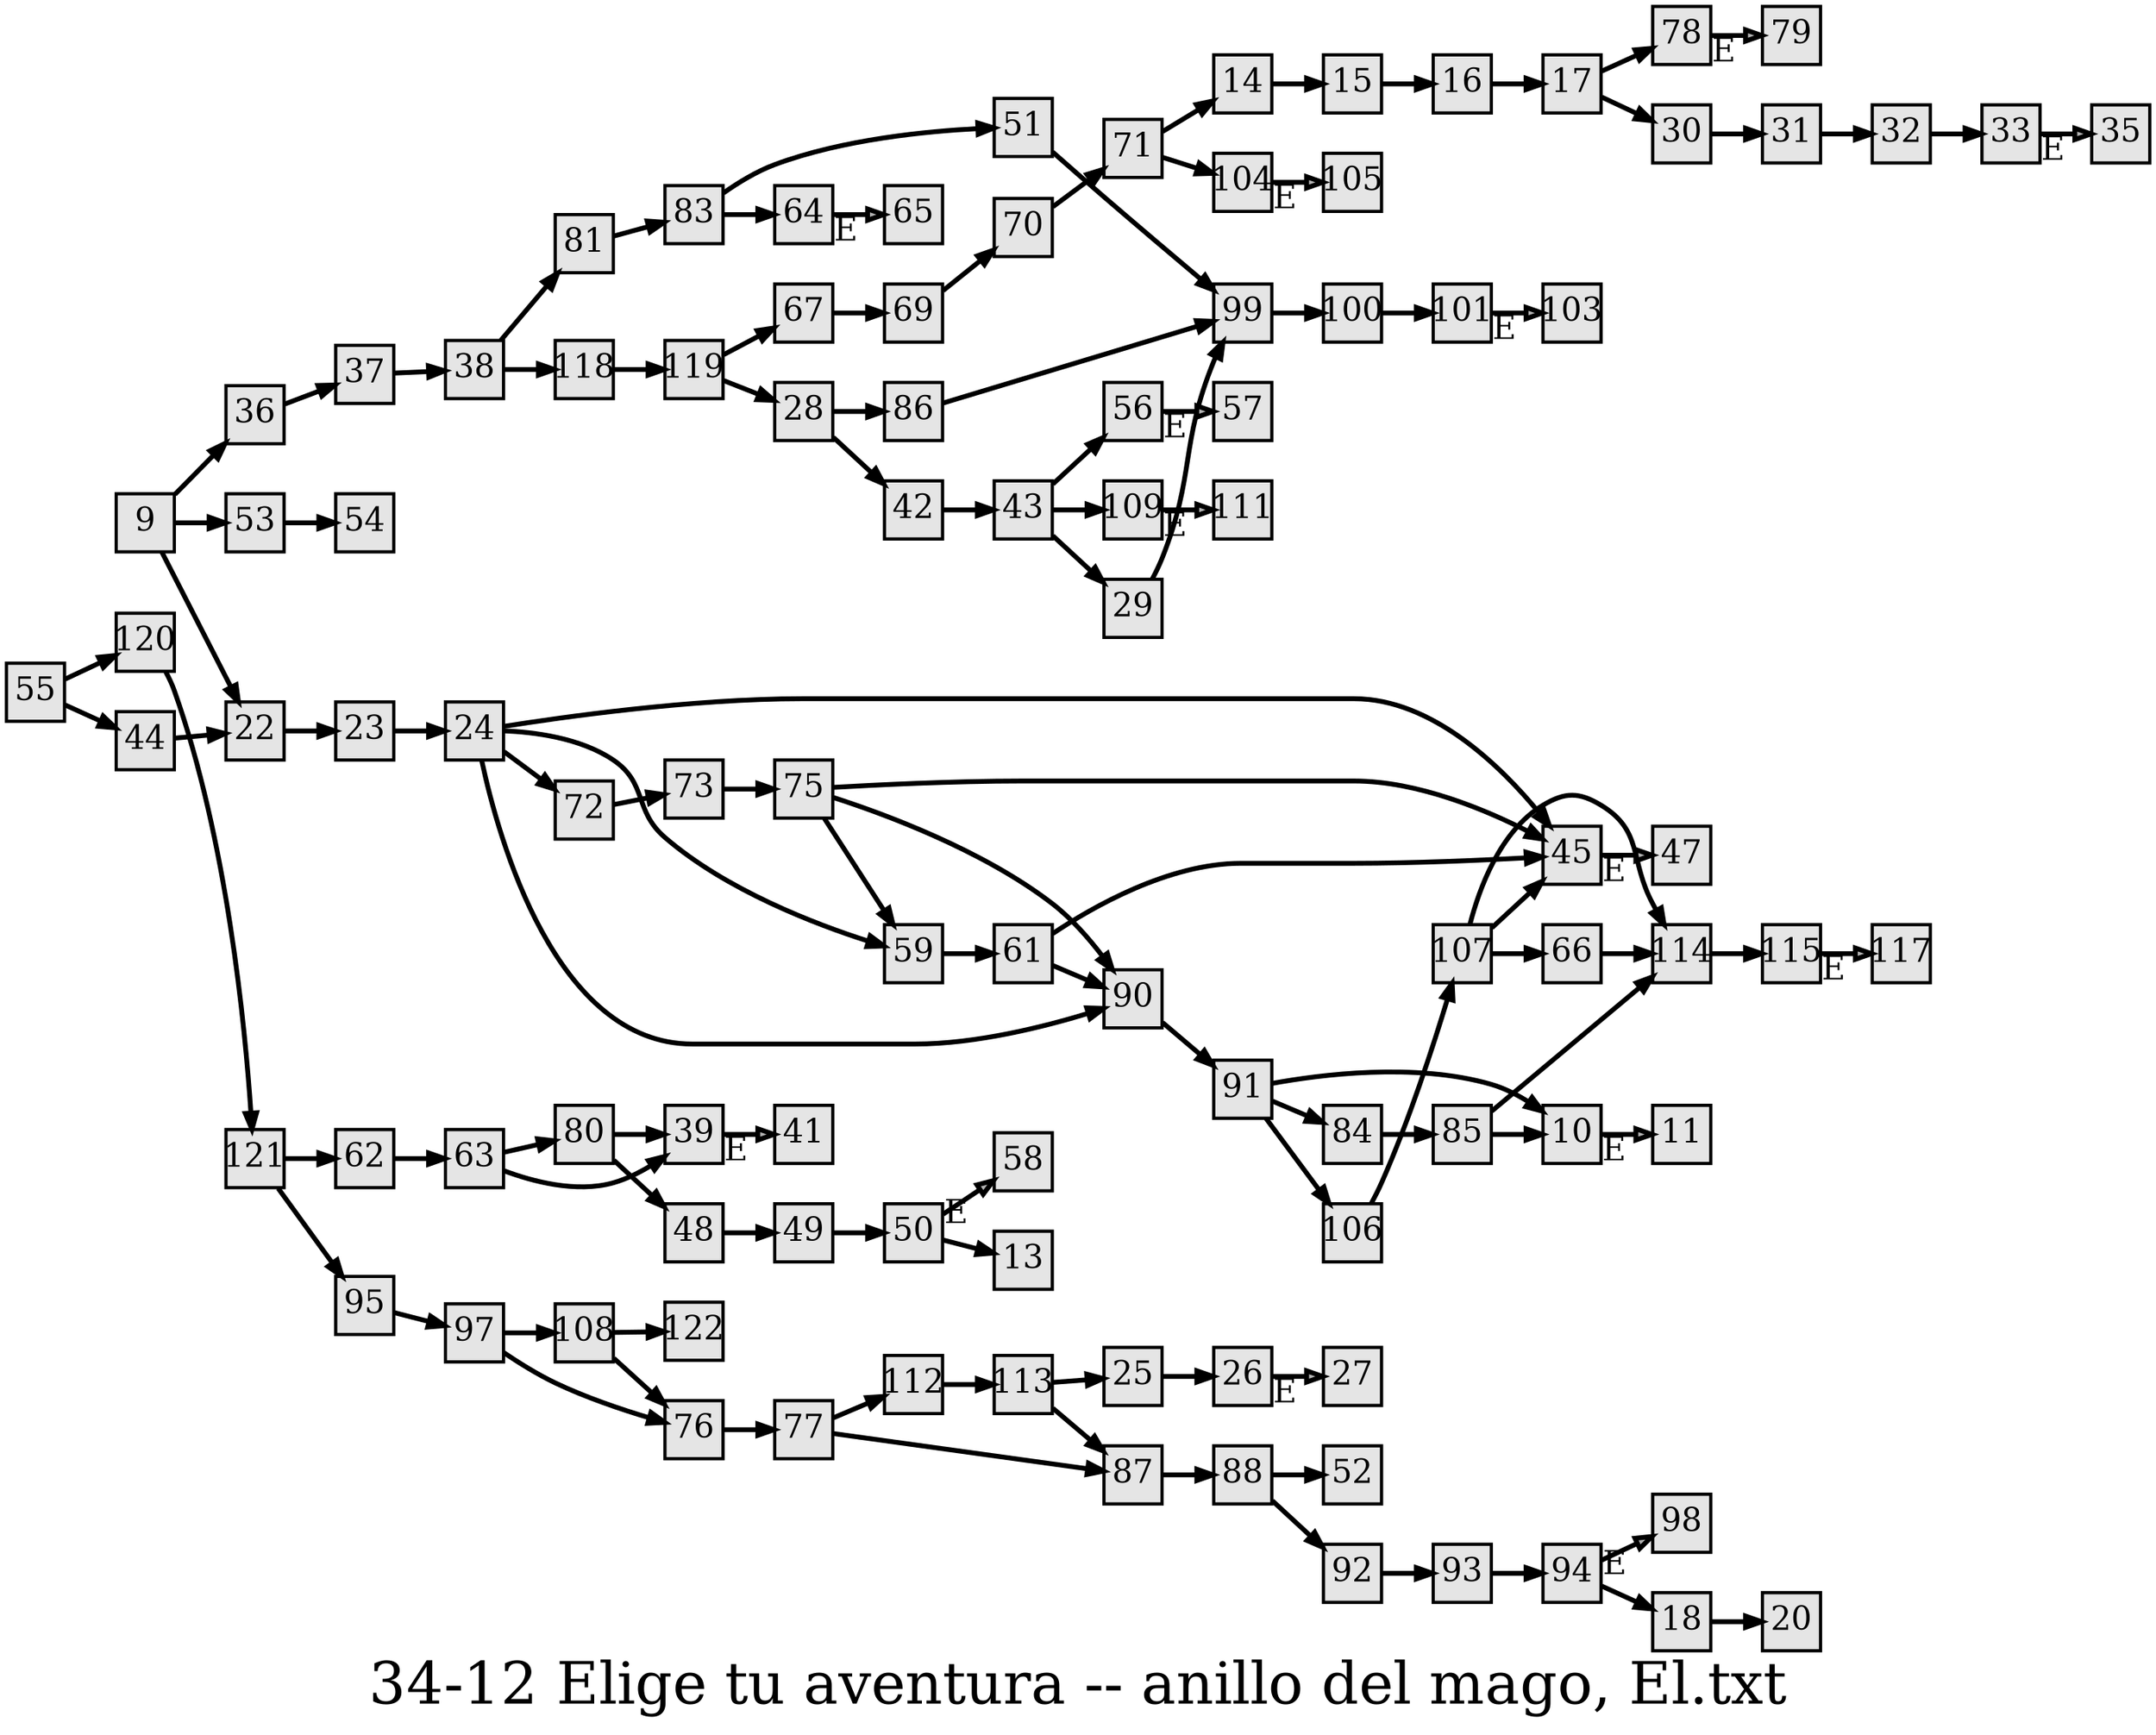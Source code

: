 digraph g{
  graph [ label="34-12 Elige tu aventura -- anillo del mago, El.txt" rankdir=LR, ordering=out, fontsize=36, nodesep="0.35", ranksep="0.45"];
  node  [shape=rect, penwidth=2, fontsize=20, style=filled, fillcolor=grey90, margin="0,0", labelfloat=true, regular=true, fixedsize=true];
  edge  [labelfloat=true, penwidth=3, fontsize=12];
  9 -> 36;
  9 -> 53;
  9 -> 22;
  10 -> 11	[ xlabel="E", shape=Msquare, fontsize=20, fillcolor=grey70 ];
  14 -> 15;
  15 -> 16;
  16 -> 17;
  17 -> 78;
  17 -> 30;
  18 -> 20;
  22 -> 23;
  23 -> 24;
  24 -> 59;
  24 -> 45;
  24 -> 72;
  24 -> 90;
  25 -> 26;
  26 -> 27	[ xlabel="E", shape=Msquare, fontsize=20, fillcolor=grey70 ];
  28 -> 86;
  28 -> 42;
  29 -> 99;
  30 -> 31;
  31 -> 32;
  32 -> 33;
  33 -> 35	[ xlabel="E", shape=Msquare, fontsize=20, fillcolor=grey70 ];
  36 -> 37;
  37 -> 38;
  38 -> 81;
  38 -> 118;
  39 -> 41	[ xlabel="E", shape=Msquare, fontsize=20, fillcolor=grey70 ];
  42 -> 43;
  43 -> 56;
  43 -> 109;
  43 -> 29;
  44 -> 22;
  45 -> 47	[ xlabel="E", shape=Msquare, fontsize=20, fillcolor=grey70 ];
  48 -> 49;
  49 -> 50;
  50 -> 58	[ xlabel="E", shape=Msquare, fontsize=20, fillcolor=grey70 ];
  50 -> 13;
  51 -> 99;
  53 -> 54;
  55 -> 120;
  55 -> 44;
  56 -> 57	[ xlabel="E", shape=Msquare, fontsize=20, fillcolor=grey70 ];
  59 -> 61;
  61 -> 45;
  61 -> 90;
  62 -> 63;
  63 -> 80;
  63 -> 39;
  64 -> 65	[ xlabel="E", shape=Msquare, fontsize=20, fillcolor=grey70 ];
  66 -> 114;
  67 -> 69;
  69 -> 70;
  70 -> 71;
  71 -> 14;
  71 -> 104;
  72 -> 73;
  73 -> 75;
  75 -> 45;
  75 -> 90;
  75 -> 59;
  76 -> 77;
  77 -> 112;
  77 -> 87;
  78 -> 79	[ xlabel="E", shape=Msquare, fontsize=20, fillcolor=grey70 ];
  80 -> 39;
  80 -> 48;
  81 -> 83;
  83 -> 51;
  83 -> 64;
  84 -> 85;
  85 -> 114;
  85 -> 10;
  86 -> 99;
  87 -> 88;
  88 -> 52;
  88 -> 92;
  90 -> 91;
  91 -> 10;
  91 -> 84;
  91 -> 106;
  92 -> 93;
  93 -> 94;
  94 -> 98	[ xlabel="E", shape=Msquare, fontsize=20, fillcolor=grey70 ];
  94 -> 18;
  95 -> 97;
  97 -> 108;
  97 -> 76;
  99 -> 100;
  100 -> 101;
  101 -> 103	[ xlabel="E", shape=Msquare, fontsize=20, fillcolor=grey70 ];
  104 -> 105	[ xlabel="E", shape=Msquare, fontsize=20, fillcolor=grey70 ];
  106 -> 107;
  107 -> 114;
  107 -> 45;
  107 -> 66;
  108 -> 122;
  108 -> 76;
  109 -> 111	[ xlabel="E", shape=Msquare, fontsize=20, fillcolor=grey70 ];
  112 -> 113;
  113 -> 25;
  113 -> 87;
  114 -> 115;
  115 -> 117	[ xlabel="E", shape=Msquare, fontsize=20, fillcolor=grey70 ];
  118 -> 119;
  119 -> 67;
  119 -> 28;
  120 -> 121;
  121 -> 62;
  121 -> 95;
  
  
}

